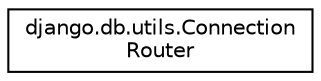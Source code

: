 digraph "Graphical Class Hierarchy"
{
 // LATEX_PDF_SIZE
  edge [fontname="Helvetica",fontsize="10",labelfontname="Helvetica",labelfontsize="10"];
  node [fontname="Helvetica",fontsize="10",shape=record];
  rankdir="LR";
  Node0 [label="django.db.utils.Connection\lRouter",height=0.2,width=0.4,color="black", fillcolor="white", style="filled",URL="$classdjango_1_1db_1_1utils_1_1_connection_router.html",tooltip=" "];
}
